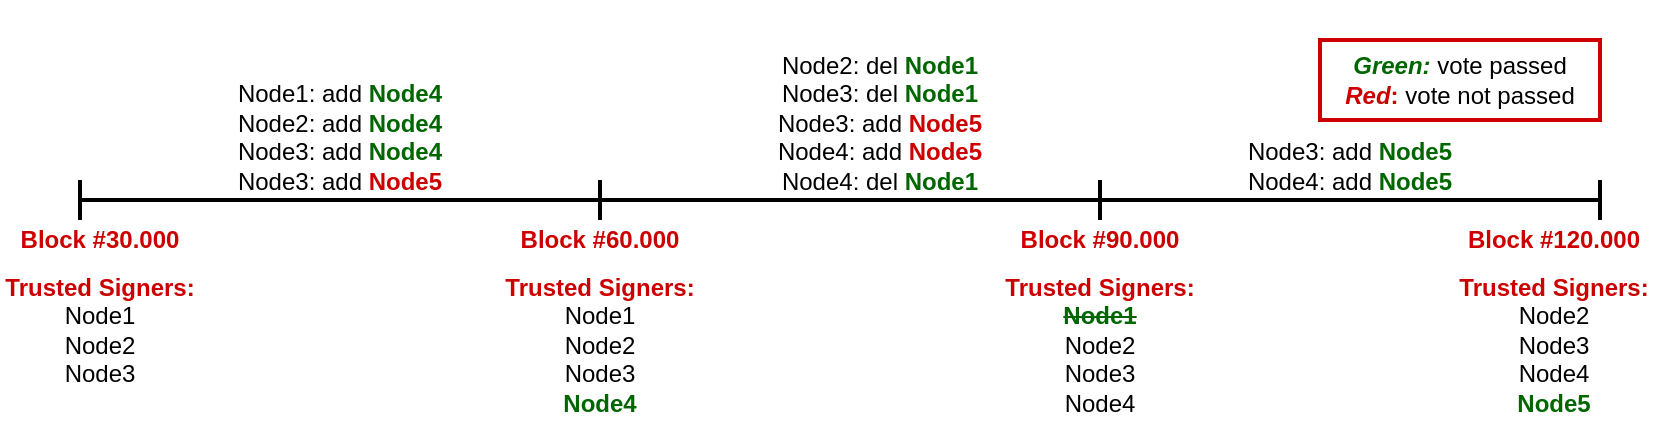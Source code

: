 <mxfile version="14.5.3" type="device"><diagram id="WvM3btrDmnu5XP8T4evi" name="Page-1"><mxGraphModel dx="2062" dy="1126" grid="1" gridSize="10" guides="1" tooltips="1" connect="1" arrows="1" fold="1" page="1" pageScale="1" pageWidth="827" pageHeight="1169" math="0" shadow="0"><root><mxCell id="0"/><mxCell id="1" parent="0"/><mxCell id="JWvENRNxwJcpgZsWhzSw-1" value="" style="endArrow=none;html=1;strokeWidth=2;" edge="1" parent="1"><mxGeometry width="50" height="50" relative="1" as="geometry"><mxPoint x="40" y="120" as="sourcePoint"/><mxPoint x="800" y="120" as="targetPoint"/></mxGeometry></mxCell><mxCell id="JWvENRNxwJcpgZsWhzSw-2" value="" style="endArrow=none;html=1;strokeWidth=2;" edge="1" parent="1"><mxGeometry width="50" height="50" relative="1" as="geometry"><mxPoint x="40" y="130" as="sourcePoint"/><mxPoint x="40" y="110" as="targetPoint"/></mxGeometry></mxCell><mxCell id="JWvENRNxwJcpgZsWhzSw-3" value="" style="endArrow=none;html=1;strokeWidth=2;" edge="1" parent="1"><mxGeometry width="50" height="50" relative="1" as="geometry"><mxPoint x="800" y="130" as="sourcePoint"/><mxPoint x="800" y="110" as="targetPoint"/></mxGeometry></mxCell><mxCell id="JWvENRNxwJcpgZsWhzSw-4" value="" style="endArrow=none;html=1;strokeWidth=2;" edge="1" parent="1"><mxGeometry width="50" height="50" relative="1" as="geometry"><mxPoint x="550" y="110" as="sourcePoint"/><mxPoint x="550" y="130" as="targetPoint"/></mxGeometry></mxCell><mxCell id="JWvENRNxwJcpgZsWhzSw-5" value="" style="endArrow=none;html=1;strokeWidth=2;" edge="1" parent="1"><mxGeometry width="50" height="50" relative="1" as="geometry"><mxPoint x="300" y="130" as="sourcePoint"/><mxPoint x="300" y="110" as="targetPoint"/></mxGeometry></mxCell><mxCell id="JWvENRNxwJcpgZsWhzSw-7" value="&lt;b&gt;&lt;font color=&quot;#cc0000&quot;&gt;Block #30.000&lt;/font&gt;&lt;/b&gt;" style="text;html=1;strokeColor=none;fillColor=none;align=center;verticalAlign=middle;whiteSpace=wrap;rounded=0;" vertex="1" parent="1"><mxGeometry y="130" width="100" height="20" as="geometry"/></mxCell><mxCell id="JWvENRNxwJcpgZsWhzSw-8" value="Block #60.000" style="text;html=1;strokeColor=none;fillColor=none;align=center;verticalAlign=middle;whiteSpace=wrap;rounded=0;fontStyle=1;fontColor=#CC0000;" vertex="1" parent="1"><mxGeometry x="250" y="130" width="100" height="20" as="geometry"/></mxCell><mxCell id="JWvENRNxwJcpgZsWhzSw-9" value="Block #90.000" style="text;html=1;strokeColor=none;fillColor=none;align=center;verticalAlign=middle;whiteSpace=wrap;rounded=0;fontStyle=1;fontColor=#CC0000;" vertex="1" parent="1"><mxGeometry x="502" y="130" width="96" height="20" as="geometry"/></mxCell><mxCell id="JWvENRNxwJcpgZsWhzSw-10" value="Block #120.000" style="text;html=1;strokeColor=none;fillColor=none;align=center;verticalAlign=middle;whiteSpace=wrap;rounded=0;fontStyle=1;fontColor=#CC0000;" vertex="1" parent="1"><mxGeometry x="732" y="130" width="90" height="20" as="geometry"/></mxCell><mxCell id="JWvENRNxwJcpgZsWhzSw-12" value="&lt;b&gt;&lt;font color=&quot;#cc0000&quot;&gt;Trusted Signers:&lt;br&gt;&lt;/font&gt;&lt;/b&gt;Node1&lt;br&gt;Node2&lt;br&gt;Node3" style="text;html=1;strokeColor=none;fillColor=none;align=center;verticalAlign=top;whiteSpace=wrap;rounded=0;" vertex="1" parent="1"><mxGeometry y="150" width="100" height="80" as="geometry"/></mxCell><mxCell id="JWvENRNxwJcpgZsWhzSw-13" value="Node1: add &lt;b&gt;&lt;font color=&quot;#006600&quot;&gt;Node4&lt;/font&gt;&lt;/b&gt;&lt;br&gt;Node2: add &lt;b&gt;&lt;font color=&quot;#006600&quot;&gt;Node4&lt;br&gt;&lt;/font&gt;&lt;/b&gt;Node3: add &lt;b&gt;&lt;font color=&quot;#006600&quot;&gt;Node4&lt;/font&gt;&lt;/b&gt;&lt;br&gt;Node3: add &lt;b&gt;&lt;font color=&quot;#cc0000&quot;&gt;Node5&lt;/font&gt;&lt;/b&gt;" style="text;html=1;strokeColor=none;fillColor=none;align=center;verticalAlign=bottom;whiteSpace=wrap;rounded=0;" vertex="1" parent="1"><mxGeometry x="40" y="20" width="260" height="100" as="geometry"/></mxCell><mxCell id="JWvENRNxwJcpgZsWhzSw-14" value="&lt;b&gt;&lt;font color=&quot;#cc0000&quot;&gt;Trusted Signers:&lt;br&gt;&lt;/font&gt;&lt;/b&gt;Node1&lt;br&gt;Node2&lt;br&gt;Node3&lt;br&gt;&lt;b&gt;&lt;font color=&quot;#006600&quot;&gt;Node4&lt;/font&gt;&lt;/b&gt;" style="text;html=1;strokeColor=none;fillColor=none;align=center;verticalAlign=top;whiteSpace=wrap;rounded=0;" vertex="1" parent="1"><mxGeometry x="250" y="150" width="100" height="80" as="geometry"/></mxCell><mxCell id="JWvENRNxwJcpgZsWhzSw-16" value="Node2: del &lt;b&gt;&lt;font color=&quot;#006600&quot;&gt;Node1&lt;/font&gt;&lt;/b&gt;&lt;br&gt;Node3: del &lt;b&gt;&lt;font color=&quot;#006600&quot;&gt;Node1&lt;/font&gt;&lt;/b&gt;&lt;br&gt;Node3: add &lt;b&gt;&lt;font color=&quot;#cc0000&quot;&gt;Node5&lt;/font&gt;&lt;/b&gt;&lt;br&gt;Node4: add &lt;b&gt;&lt;font color=&quot;#cc0000&quot;&gt;Node5&lt;/font&gt;&lt;/b&gt;&lt;br&gt;Node4: del &lt;b&gt;&lt;font color=&quot;#006600&quot;&gt;Node1&lt;/font&gt;&lt;/b&gt;" style="text;html=1;strokeColor=none;fillColor=none;align=center;verticalAlign=bottom;whiteSpace=wrap;rounded=0;" vertex="1" parent="1"><mxGeometry x="330" y="20" width="220" height="100" as="geometry"/></mxCell><mxCell id="JWvENRNxwJcpgZsWhzSw-17" value="&lt;b&gt;&lt;font color=&quot;#cc0000&quot;&gt;Trusted Signers:&lt;br&gt;&lt;/font&gt;&lt;font color=&quot;#006600&quot;&gt;&lt;strike&gt;Node1&lt;/strike&gt;&lt;br&gt;&lt;/font&gt;&lt;/b&gt;Node2&lt;br&gt;Node3&lt;br&gt;Node4" style="text;html=1;strokeColor=none;fillColor=none;align=center;verticalAlign=top;whiteSpace=wrap;rounded=0;" vertex="1" parent="1"><mxGeometry x="500" y="150" width="100" height="80" as="geometry"/></mxCell><mxCell id="JWvENRNxwJcpgZsWhzSw-18" value="Node3: add &lt;b&gt;&lt;font color=&quot;#006600&quot;&gt;Node5&lt;/font&gt;&lt;/b&gt;&lt;br&gt;Node4: add &lt;b&gt;&lt;font color=&quot;#006600&quot;&gt;Node5&lt;/font&gt;&lt;/b&gt;" style="text;html=1;strokeColor=none;fillColor=none;align=center;verticalAlign=bottom;whiteSpace=wrap;rounded=0;" vertex="1" parent="1"><mxGeometry x="550" y="20" width="250" height="100" as="geometry"/></mxCell><mxCell id="JWvENRNxwJcpgZsWhzSw-19" value="&lt;b&gt;&lt;font color=&quot;#cc0000&quot;&gt;Trusted Signers:&lt;br&gt;&lt;/font&gt;&lt;/b&gt;Node2&lt;br&gt;Node3&lt;br&gt;Node4&lt;br&gt;&lt;b&gt;&lt;font color=&quot;#006600&quot;&gt;Node5&lt;/font&gt;&lt;/b&gt;" style="text;html=1;strokeColor=none;fillColor=none;align=center;verticalAlign=top;whiteSpace=wrap;rounded=0;" vertex="1" parent="1"><mxGeometry x="727" y="150" width="100" height="80" as="geometry"/></mxCell><mxCell id="JWvENRNxwJcpgZsWhzSw-20" value="&lt;b style=&quot;font-style: italic&quot;&gt;&lt;font color=&quot;#006600&quot;&gt;Green:&lt;/font&gt; &lt;/b&gt;&lt;font color=&quot;#000000&quot;&gt;vote passed&lt;/font&gt;&lt;br&gt;&lt;i style=&quot;font-weight: bold&quot;&gt;Red&lt;/i&gt;&lt;b&gt;: &lt;/b&gt;&lt;font color=&quot;#000000&quot;&gt;vote not passed&lt;/font&gt;" style="text;html=1;fillColor=none;align=center;verticalAlign=middle;whiteSpace=wrap;rounded=0;fontColor=#CC0000;strokeWidth=2;strokeColor=#CC0000;" vertex="1" parent="1"><mxGeometry x="660" y="40" width="140" height="40" as="geometry"/></mxCell></root></mxGraphModel></diagram></mxfile>